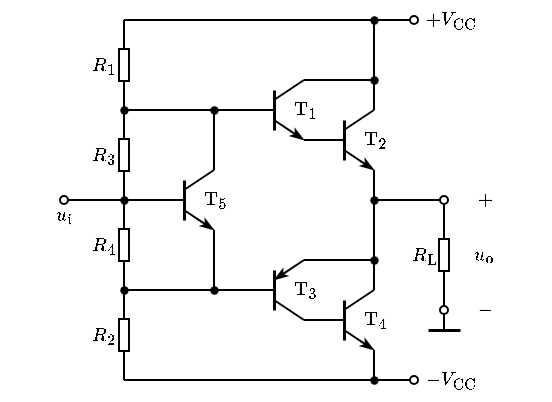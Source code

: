 <mxfile version="17.2.1" type="device"><diagram id="TTbVKE05Jx2TCk3frRQG" name="第 1 页"><mxGraphModel dx="377" dy="274" grid="1" gridSize="5" guides="1" tooltips="1" connect="1" arrows="1" fold="1" page="1" pageScale="1" pageWidth="827" pageHeight="1169" math="1" shadow="0"><root><mxCell id="0"/><mxCell id="1" parent="0"/><mxCell id="QU9Xb4DwGZwwF771YlcY-3" value="$$R_3$$" style="text;html=1;resizable=1;autosize=1;align=center;verticalAlign=middle;points=[];fillColor=none;strokeColor=none;rounded=0;fontSize=8;movable=1;rotatable=1;deletable=1;editable=1;connectable=0;allowArrows=0;" vertex="1" parent="1"><mxGeometry x="345" y="175" width="20" height="15" as="geometry"/></mxCell><mxCell id="QU9Xb4DwGZwwF771YlcY-4" value="" style="endArrow=none;html=1;rounded=0;fontSize=10;startSize=4;endSize=4;entryX=1;entryY=0.5;entryDx=0;entryDy=0;entryPerimeter=0;exitX=0;exitY=0.5;exitDx=0;exitDy=0;exitPerimeter=0;" edge="1" parent="1" target="QU9Xb4DwGZwwF771YlcY-5" source="QU9Xb4DwGZwwF771YlcY-39"><mxGeometry width="50" height="50" relative="1" as="geometry"><mxPoint x="375" y="150" as="sourcePoint"/><mxPoint x="562" y="120.5" as="targetPoint"/></mxGeometry></mxCell><mxCell id="QU9Xb4DwGZwwF771YlcY-5" value="" style="pointerEvents=1;verticalLabelPosition=bottom;shadow=0;dashed=0;align=center;html=1;verticalAlign=top;shape=mxgraph.electrical.resistors.resistor_1;fontSize=10;direction=north;allowArrows=0;" vertex="1" parent="1"><mxGeometry x="362.5" y="170" width="5" height="25" as="geometry"/></mxCell><mxCell id="QU9Xb4DwGZwwF771YlcY-6" value="" style="endArrow=none;html=1;rounded=0;fontSize=10;startSize=4;endSize=4;exitX=0;exitY=0.5;exitDx=0;exitDy=0;exitPerimeter=0;entryX=1;entryY=0.5;entryDx=0;entryDy=0;entryPerimeter=0;" edge="1" parent="1" source="QU9Xb4DwGZwwF771YlcY-5" target="QU9Xb4DwGZwwF771YlcY-10"><mxGeometry width="50" height="50" relative="1" as="geometry"><mxPoint x="454.5" y="110.5" as="sourcePoint"/><mxPoint x="380" y="205" as="targetPoint"/></mxGeometry></mxCell><mxCell id="QU9Xb4DwGZwwF771YlcY-9" value="$$R_4$$" style="text;html=1;resizable=1;autosize=1;align=center;verticalAlign=middle;points=[];fillColor=none;strokeColor=none;rounded=0;fontSize=8;movable=1;rotatable=1;deletable=1;editable=1;connectable=0;allowArrows=0;" vertex="1" parent="1"><mxGeometry x="345" y="220" width="20" height="15" as="geometry"/></mxCell><mxCell id="QU9Xb4DwGZwwF771YlcY-10" value="" style="pointerEvents=1;verticalLabelPosition=bottom;shadow=0;dashed=0;align=center;html=1;verticalAlign=top;shape=mxgraph.electrical.resistors.resistor_1;fontSize=10;direction=north;allowArrows=0;" vertex="1" parent="1"><mxGeometry x="362.5" y="215" width="5" height="25" as="geometry"/></mxCell><mxCell id="QU9Xb4DwGZwwF771YlcY-11" value="" style="endArrow=none;html=1;rounded=0;startArrow=oval;startFill=0;endSize=4;startSize=4;" edge="1" parent="1"><mxGeometry width="50" height="50" relative="1" as="geometry"><mxPoint x="335" y="205" as="sourcePoint"/><mxPoint x="390" y="205" as="targetPoint"/></mxGeometry></mxCell><mxCell id="QU9Xb4DwGZwwF771YlcY-12" value="" style="group" vertex="1" connectable="0" parent="1"><mxGeometry x="380" y="190" width="30" height="30" as="geometry"/></mxCell><mxCell id="QU9Xb4DwGZwwF771YlcY-13" value="" style="endArrow=none;html=1;rounded=0;" edge="1" parent="QU9Xb4DwGZwwF771YlcY-12"><mxGeometry width="50" height="50" relative="1" as="geometry"><mxPoint y="15" as="sourcePoint"/><mxPoint x="15" y="15" as="targetPoint"/></mxGeometry></mxCell><mxCell id="QU9Xb4DwGZwwF771YlcY-14" value="" style="endArrow=none;html=1;rounded=0;strokeWidth=1.5;" edge="1" parent="QU9Xb4DwGZwwF771YlcY-12"><mxGeometry width="50" height="50" relative="1" as="geometry"><mxPoint x="15" y="25" as="sourcePoint"/><mxPoint x="15" y="5" as="targetPoint"/></mxGeometry></mxCell><mxCell id="QU9Xb4DwGZwwF771YlcY-15" value="" style="endArrow=none;html=1;rounded=0;" edge="1" parent="QU9Xb4DwGZwwF771YlcY-12"><mxGeometry width="50" height="50" relative="1" as="geometry"><mxPoint x="15" y="10" as="sourcePoint"/><mxPoint x="30" as="targetPoint"/></mxGeometry></mxCell><mxCell id="QU9Xb4DwGZwwF771YlcY-16" value="" style="endArrow=classicThin;html=1;rounded=0;endFill=1;endSize=4;startSize=4;" edge="1" parent="QU9Xb4DwGZwwF771YlcY-12"><mxGeometry width="50" height="50" relative="1" as="geometry"><mxPoint x="15" y="20" as="sourcePoint"/><mxPoint x="30" y="30" as="targetPoint"/></mxGeometry></mxCell><mxCell id="QU9Xb4DwGZwwF771YlcY-17" value="" style="endArrow=none;html=1;rounded=0;" edge="1" parent="1"><mxGeometry width="50" height="50" relative="1" as="geometry"><mxPoint x="365" y="160" as="sourcePoint"/><mxPoint x="425" y="160" as="targetPoint"/></mxGeometry></mxCell><mxCell id="QU9Xb4DwGZwwF771YlcY-18" value="" style="endArrow=none;html=1;rounded=0;" edge="1" parent="1"><mxGeometry width="50" height="50" relative="1" as="geometry"><mxPoint x="410" y="190" as="sourcePoint"/><mxPoint x="410" y="160" as="targetPoint"/></mxGeometry></mxCell><mxCell id="QU9Xb4DwGZwwF771YlcY-19" value="" style="endArrow=none;html=1;rounded=0;" edge="1" parent="1"><mxGeometry width="50" height="50" relative="1" as="geometry"><mxPoint x="410" y="220" as="sourcePoint"/><mxPoint x="410" y="250" as="targetPoint"/></mxGeometry></mxCell><mxCell id="QU9Xb4DwGZwwF771YlcY-20" value="" style="endArrow=none;html=1;rounded=0;entryX=0;entryY=0.5;entryDx=0;entryDy=0;entryPerimeter=0;exitX=1;exitY=0.5;exitDx=0;exitDy=0;exitPerimeter=0;" edge="1" parent="1" source="QU9Xb4DwGZwwF771YlcY-43" target="QU9Xb4DwGZwwF771YlcY-10"><mxGeometry width="50" height="50" relative="1" as="geometry"><mxPoint x="385" y="260" as="sourcePoint"/><mxPoint x="415" y="235" as="targetPoint"/></mxGeometry></mxCell><mxCell id="QU9Xb4DwGZwwF771YlcY-21" value="" style="endArrow=none;html=1;rounded=0;" edge="1" parent="1"><mxGeometry width="50" height="50" relative="1" as="geometry"><mxPoint x="365" y="250" as="sourcePoint"/><mxPoint x="425" y="250" as="targetPoint"/></mxGeometry></mxCell><mxCell id="QU9Xb4DwGZwwF771YlcY-22" value="$$\mathrm{T}_5$$" style="text;html=1;align=center;verticalAlign=middle;resizable=1;points=[];autosize=1;strokeColor=none;fillColor=none;fontSize=8;movable=1;rotatable=1;deletable=1;editable=1;connectable=1;" vertex="1" parent="1"><mxGeometry x="400" y="195" width="20" height="20" as="geometry"/></mxCell><mxCell id="QU9Xb4DwGZwwF771YlcY-33" value="" style="shape=waypoint;sketch=0;fillStyle=solid;size=6;pointerEvents=1;points=[];fillColor=none;resizable=1;rotatable=1;perimeter=centerPerimeter;snapToPoint=1;fontSize=8;strokeWidth=0.1;movable=1;deletable=1;editable=1;connectable=1;" vertex="1" parent="1"><mxGeometry x="360" y="200" width="10" height="10" as="geometry"/></mxCell><mxCell id="QU9Xb4DwGZwwF771YlcY-34" value="" style="shape=waypoint;sketch=0;fillStyle=solid;size=6;pointerEvents=1;points=[];fillColor=none;resizable=1;rotatable=1;perimeter=centerPerimeter;snapToPoint=1;fontSize=8;strokeWidth=0.1;movable=1;deletable=1;editable=1;connectable=1;" vertex="1" parent="1"><mxGeometry x="360" y="155" width="10" height="10" as="geometry"/></mxCell><mxCell id="QU9Xb4DwGZwwF771YlcY-35" value="" style="shape=waypoint;sketch=0;fillStyle=solid;size=6;pointerEvents=1;points=[];fillColor=none;resizable=1;rotatable=1;perimeter=centerPerimeter;snapToPoint=1;fontSize=8;strokeWidth=0.1;movable=1;deletable=1;editable=1;connectable=1;" vertex="1" parent="1"><mxGeometry x="405" y="155" width="10" height="10" as="geometry"/></mxCell><mxCell id="QU9Xb4DwGZwwF771YlcY-36" value="" style="shape=waypoint;sketch=0;fillStyle=solid;size=6;pointerEvents=1;points=[];fillColor=none;resizable=1;rotatable=1;perimeter=centerPerimeter;snapToPoint=1;fontSize=8;strokeWidth=0.1;movable=1;deletable=1;editable=1;connectable=1;" vertex="1" parent="1"><mxGeometry x="405" y="245" width="10" height="10" as="geometry"/></mxCell><mxCell id="QU9Xb4DwGZwwF771YlcY-37" value="" style="shape=waypoint;sketch=0;fillStyle=solid;size=6;pointerEvents=1;points=[];fillColor=none;resizable=1;rotatable=1;perimeter=centerPerimeter;snapToPoint=1;fontSize=8;strokeWidth=0.1;movable=1;deletable=1;editable=1;connectable=1;" vertex="1" parent="1"><mxGeometry x="360" y="245" width="10" height="10" as="geometry"/></mxCell><mxCell id="QU9Xb4DwGZwwF771YlcY-38" value="$$R_1$$" style="text;html=1;resizable=1;autosize=1;align=center;verticalAlign=middle;points=[];fillColor=none;strokeColor=none;rounded=0;fontSize=8;movable=1;rotatable=1;deletable=1;editable=1;connectable=0;allowArrows=0;" vertex="1" parent="1"><mxGeometry x="345" y="130" width="20" height="15" as="geometry"/></mxCell><mxCell id="QU9Xb4DwGZwwF771YlcY-39" value="" style="pointerEvents=1;verticalLabelPosition=bottom;shadow=0;dashed=0;align=center;html=1;verticalAlign=top;shape=mxgraph.electrical.resistors.resistor_1;fontSize=10;direction=north;allowArrows=0;" vertex="1" parent="1"><mxGeometry x="362.5" y="125" width="5" height="25" as="geometry"/></mxCell><mxCell id="QU9Xb4DwGZwwF771YlcY-40" value="" style="endArrow=none;html=1;rounded=0;fontSize=8;startSize=2;endSize=2;exitX=1;exitY=0.5;exitDx=0;exitDy=0;exitPerimeter=0;" edge="1" parent="1" source="QU9Xb4DwGZwwF771YlcY-39"><mxGeometry width="50" height="50" relative="1" as="geometry"><mxPoint x="370" y="130" as="sourcePoint"/><mxPoint x="365" y="115" as="targetPoint"/></mxGeometry></mxCell><mxCell id="QU9Xb4DwGZwwF771YlcY-41" value="" style="endArrow=oval;html=1;rounded=0;fontSize=8;startSize=4;endSize=4;endFill=0;" edge="1" parent="1"><mxGeometry width="50" height="50" relative="1" as="geometry"><mxPoint x="365" y="115" as="sourcePoint"/><mxPoint x="510" y="115" as="targetPoint"/></mxGeometry></mxCell><mxCell id="QU9Xb4DwGZwwF771YlcY-42" value="$$R_2$$" style="text;html=1;resizable=1;autosize=1;align=center;verticalAlign=middle;points=[];fillColor=none;strokeColor=none;rounded=0;fontSize=8;movable=1;rotatable=1;deletable=1;editable=1;connectable=0;allowArrows=0;" vertex="1" parent="1"><mxGeometry x="345" y="265" width="20" height="15" as="geometry"/></mxCell><mxCell id="QU9Xb4DwGZwwF771YlcY-43" value="" style="pointerEvents=1;verticalLabelPosition=bottom;shadow=0;dashed=0;align=center;html=1;verticalAlign=top;shape=mxgraph.electrical.resistors.resistor_1;fontSize=10;direction=north;allowArrows=0;" vertex="1" parent="1"><mxGeometry x="362.5" y="260" width="5" height="25" as="geometry"/></mxCell><mxCell id="QU9Xb4DwGZwwF771YlcY-44" value="" style="endArrow=none;html=1;rounded=0;fontSize=8;startSize=2;endSize=2;entryX=0;entryY=0.5;entryDx=0;entryDy=0;entryPerimeter=0;" edge="1" parent="1" target="QU9Xb4DwGZwwF771YlcY-43"><mxGeometry width="50" height="50" relative="1" as="geometry"><mxPoint x="365" y="295" as="sourcePoint"/><mxPoint x="475" y="270" as="targetPoint"/></mxGeometry></mxCell><mxCell id="QU9Xb4DwGZwwF771YlcY-45" value="" style="endArrow=oval;html=1;rounded=0;fontSize=8;startSize=4;endSize=4;endFill=0;" edge="1" parent="1"><mxGeometry width="50" height="50" relative="1" as="geometry"><mxPoint x="365" y="295" as="sourcePoint"/><mxPoint x="510" y="295" as="targetPoint"/></mxGeometry></mxCell><mxCell id="QU9Xb4DwGZwwF771YlcY-46" value="" style="group;fontSize=8;strokeWidth=0.1;" vertex="1" connectable="0" parent="1"><mxGeometry x="425" y="145" width="30" height="30" as="geometry"/></mxCell><mxCell id="QU9Xb4DwGZwwF771YlcY-47" value="" style="endArrow=none;html=1;rounded=0;fontSize=8;startSize=2;endSize=2;" edge="1" parent="QU9Xb4DwGZwwF771YlcY-46"><mxGeometry width="50" height="50" relative="1" as="geometry"><mxPoint y="15" as="sourcePoint"/><mxPoint x="15" y="15" as="targetPoint"/></mxGeometry></mxCell><mxCell id="QU9Xb4DwGZwwF771YlcY-48" value="" style="endArrow=none;html=1;rounded=0;strokeWidth=1.5;fontSize=8;startSize=2;endSize=2;" edge="1" parent="QU9Xb4DwGZwwF771YlcY-46"><mxGeometry width="50" height="50" relative="1" as="geometry"><mxPoint x="15" y="25" as="sourcePoint"/><mxPoint x="15" y="5" as="targetPoint"/></mxGeometry></mxCell><mxCell id="QU9Xb4DwGZwwF771YlcY-49" value="" style="endArrow=none;html=1;rounded=0;fontSize=8;startSize=2;endSize=2;" edge="1" parent="QU9Xb4DwGZwwF771YlcY-46"><mxGeometry width="50" height="50" relative="1" as="geometry"><mxPoint x="15" y="10" as="sourcePoint"/><mxPoint x="30" as="targetPoint"/></mxGeometry></mxCell><mxCell id="QU9Xb4DwGZwwF771YlcY-50" value="" style="endArrow=classicThin;html=1;rounded=0;endFill=1;endSize=4;startSize=4;fontSize=8;" edge="1" parent="QU9Xb4DwGZwwF771YlcY-46"><mxGeometry width="50" height="50" relative="1" as="geometry"><mxPoint x="15" y="20" as="sourcePoint"/><mxPoint x="30" y="30" as="targetPoint"/></mxGeometry></mxCell><mxCell id="QU9Xb4DwGZwwF771YlcY-51" value="" style="group;fontSize=8;strokeWidth=0.1;" vertex="1" connectable="0" parent="1"><mxGeometry x="425" y="235" width="30" height="30" as="geometry"/></mxCell><mxCell id="QU9Xb4DwGZwwF771YlcY-52" value="" style="endArrow=none;html=1;rounded=0;fontSize=8;startSize=2;endSize=2;" edge="1" parent="QU9Xb4DwGZwwF771YlcY-51"><mxGeometry width="50" height="50" relative="1" as="geometry"><mxPoint y="15" as="sourcePoint"/><mxPoint x="15" y="15" as="targetPoint"/></mxGeometry></mxCell><mxCell id="QU9Xb4DwGZwwF771YlcY-53" value="" style="endArrow=none;html=1;rounded=0;strokeWidth=1.5;fontSize=8;startSize=2;endSize=2;" edge="1" parent="QU9Xb4DwGZwwF771YlcY-51"><mxGeometry width="50" height="50" relative="1" as="geometry"><mxPoint x="15" y="25" as="sourcePoint"/><mxPoint x="15" y="5" as="targetPoint"/></mxGeometry></mxCell><mxCell id="QU9Xb4DwGZwwF771YlcY-54" value="" style="endArrow=none;html=1;rounded=0;fontSize=8;startSize=2;endSize=2;" edge="1" parent="QU9Xb4DwGZwwF771YlcY-51"><mxGeometry width="50" height="50" relative="1" as="geometry"><mxPoint x="15" y="20" as="sourcePoint"/><mxPoint x="30" y="30" as="targetPoint"/></mxGeometry></mxCell><mxCell id="QU9Xb4DwGZwwF771YlcY-55" value="" style="endArrow=classicThin;html=1;rounded=0;endFill=1;endSize=4;startSize=4;fontSize=8;" edge="1" parent="QU9Xb4DwGZwwF771YlcY-51"><mxGeometry width="50" height="50" relative="1" as="geometry"><mxPoint x="30" as="sourcePoint"/><mxPoint x="15" y="10" as="targetPoint"/></mxGeometry></mxCell><mxCell id="QU9Xb4DwGZwwF771YlcY-56" value="" style="endArrow=none;html=1;rounded=0;fontSize=8;startSize=2;endSize=2;" edge="1" parent="1"><mxGeometry width="50" height="50" relative="1" as="geometry"><mxPoint x="455" y="175" as="sourcePoint"/><mxPoint x="460" y="175" as="targetPoint"/></mxGeometry></mxCell><mxCell id="QU9Xb4DwGZwwF771YlcY-57" value="" style="group;fontSize=8;strokeWidth=0.1;" vertex="1" connectable="0" parent="1"><mxGeometry x="460" y="160" width="30" height="30" as="geometry"/></mxCell><mxCell id="QU9Xb4DwGZwwF771YlcY-58" value="" style="endArrow=none;html=1;rounded=0;fontSize=8;startSize=2;endSize=2;" edge="1" parent="QU9Xb4DwGZwwF771YlcY-57"><mxGeometry width="50" height="50" relative="1" as="geometry"><mxPoint y="15" as="sourcePoint"/><mxPoint x="15" y="15" as="targetPoint"/></mxGeometry></mxCell><mxCell id="QU9Xb4DwGZwwF771YlcY-59" value="" style="endArrow=none;html=1;rounded=0;strokeWidth=1.5;fontSize=8;startSize=2;endSize=2;" edge="1" parent="QU9Xb4DwGZwwF771YlcY-57"><mxGeometry width="50" height="50" relative="1" as="geometry"><mxPoint x="15" y="25" as="sourcePoint"/><mxPoint x="15" y="5" as="targetPoint"/></mxGeometry></mxCell><mxCell id="QU9Xb4DwGZwwF771YlcY-60" value="" style="endArrow=none;html=1;rounded=0;fontSize=8;startSize=2;endSize=2;" edge="1" parent="QU9Xb4DwGZwwF771YlcY-57"><mxGeometry width="50" height="50" relative="1" as="geometry"><mxPoint x="15" y="10" as="sourcePoint"/><mxPoint x="30" as="targetPoint"/></mxGeometry></mxCell><mxCell id="QU9Xb4DwGZwwF771YlcY-61" value="" style="endArrow=classicThin;html=1;rounded=0;endFill=1;endSize=4;startSize=4;fontSize=8;" edge="1" parent="QU9Xb4DwGZwwF771YlcY-57"><mxGeometry width="50" height="50" relative="1" as="geometry"><mxPoint x="15" y="20" as="sourcePoint"/><mxPoint x="30" y="30" as="targetPoint"/></mxGeometry></mxCell><mxCell id="QU9Xb4DwGZwwF771YlcY-62" value="" style="endArrow=none;html=1;rounded=0;fontSize=8;startSize=2;endSize=2;" edge="1" parent="1"><mxGeometry width="50" height="50" relative="1" as="geometry"><mxPoint x="455" y="235" as="sourcePoint"/><mxPoint x="490" y="235" as="targetPoint"/></mxGeometry></mxCell><mxCell id="QU9Xb4DwGZwwF771YlcY-63" value="" style="endArrow=none;html=1;rounded=0;fontSize=8;startSize=2;endSize=2;" edge="1" parent="1"><mxGeometry width="50" height="50" relative="1" as="geometry"><mxPoint x="455" y="265" as="sourcePoint"/><mxPoint x="460" y="265" as="targetPoint"/></mxGeometry></mxCell><mxCell id="QU9Xb4DwGZwwF771YlcY-64" value="" style="group;fontSize=8;strokeWidth=0.1;" vertex="1" connectable="0" parent="1"><mxGeometry x="460" y="250" width="30" height="30" as="geometry"/></mxCell><mxCell id="QU9Xb4DwGZwwF771YlcY-65" value="" style="endArrow=none;html=1;rounded=0;fontSize=8;startSize=2;endSize=2;" edge="1" parent="QU9Xb4DwGZwwF771YlcY-64"><mxGeometry width="50" height="50" relative="1" as="geometry"><mxPoint y="15" as="sourcePoint"/><mxPoint x="15" y="15" as="targetPoint"/></mxGeometry></mxCell><mxCell id="QU9Xb4DwGZwwF771YlcY-66" value="" style="endArrow=none;html=1;rounded=0;strokeWidth=1.5;fontSize=8;startSize=2;endSize=2;" edge="1" parent="QU9Xb4DwGZwwF771YlcY-64"><mxGeometry width="50" height="50" relative="1" as="geometry"><mxPoint x="15" y="25" as="sourcePoint"/><mxPoint x="15" y="5" as="targetPoint"/></mxGeometry></mxCell><mxCell id="QU9Xb4DwGZwwF771YlcY-67" value="" style="endArrow=none;html=1;rounded=0;fontSize=8;startSize=2;endSize=2;" edge="1" parent="QU9Xb4DwGZwwF771YlcY-64"><mxGeometry width="50" height="50" relative="1" as="geometry"><mxPoint x="15" y="10" as="sourcePoint"/><mxPoint x="30" as="targetPoint"/></mxGeometry></mxCell><mxCell id="QU9Xb4DwGZwwF771YlcY-68" value="" style="endArrow=classicThin;html=1;rounded=0;endFill=1;endSize=4;startSize=4;fontSize=8;" edge="1" parent="QU9Xb4DwGZwwF771YlcY-64"><mxGeometry width="50" height="50" relative="1" as="geometry"><mxPoint x="15" y="20" as="sourcePoint"/><mxPoint x="30" y="30" as="targetPoint"/></mxGeometry></mxCell><mxCell id="QU9Xb4DwGZwwF771YlcY-69" value="" style="endArrow=none;html=1;rounded=0;fontSize=8;startSize=2;endSize=2;" edge="1" parent="1"><mxGeometry width="50" height="50" relative="1" as="geometry"><mxPoint x="490" y="280" as="sourcePoint"/><mxPoint x="490" y="295" as="targetPoint"/></mxGeometry></mxCell><mxCell id="QU9Xb4DwGZwwF771YlcY-70" value="" style="endArrow=none;html=1;rounded=0;fontSize=8;startSize=2;endSize=2;" edge="1" parent="1"><mxGeometry width="50" height="50" relative="1" as="geometry"><mxPoint x="490" y="250" as="sourcePoint"/><mxPoint x="490" y="190" as="targetPoint"/></mxGeometry></mxCell><mxCell id="QU9Xb4DwGZwwF771YlcY-72" value="" style="endArrow=none;html=1;rounded=0;fontSize=8;startSize=2;endSize=2;" edge="1" parent="1"><mxGeometry width="50" height="50" relative="1" as="geometry"><mxPoint x="490" y="160" as="sourcePoint"/><mxPoint x="490" y="115" as="targetPoint"/></mxGeometry></mxCell><mxCell id="QU9Xb4DwGZwwF771YlcY-73" value="" style="endArrow=none;html=1;rounded=0;fontSize=8;startSize=2;endSize=2;" edge="1" parent="1"><mxGeometry width="50" height="50" relative="1" as="geometry"><mxPoint x="455" y="145" as="sourcePoint"/><mxPoint x="490" y="145" as="targetPoint"/></mxGeometry></mxCell><mxCell id="QU9Xb4DwGZwwF771YlcY-74" value="" style="endArrow=none;html=1;rounded=0;fontSize=8;startSize=2;endSize=2;" edge="1" parent="1"><mxGeometry width="50" height="50" relative="1" as="geometry"><mxPoint x="490" y="205" as="sourcePoint"/><mxPoint x="523" y="205" as="targetPoint"/></mxGeometry></mxCell><mxCell id="QU9Xb4DwGZwwF771YlcY-76" value="$$u_\mathrm{o}$$" style="text;html=1;align=center;verticalAlign=middle;resizable=1;points=[];autosize=1;strokeColor=none;fillColor=none;fontSize=8;movable=1;rotatable=1;deletable=1;editable=1;connectable=0;allowArrows=0;" vertex="1" parent="1"><mxGeometry x="535" y="225" width="20" height="15" as="geometry"/></mxCell><mxCell id="QU9Xb4DwGZwwF771YlcY-77" value="$$R_\mathrm{L}$$" style="text;html=1;resizable=1;autosize=1;align=center;verticalAlign=middle;points=[];fillColor=none;strokeColor=none;rounded=0;fontSize=8;movable=1;rotatable=1;deletable=1;editable=1;connectable=0;allowArrows=0;" vertex="1" parent="1"><mxGeometry x="505" y="225" width="20" height="15" as="geometry"/></mxCell><mxCell id="QU9Xb4DwGZwwF771YlcY-78" value="" style="endArrow=none;html=1;rounded=0;fontSize=10;startSize=4;endSize=4;entryX=1;entryY=0.5;entryDx=0;entryDy=0;entryPerimeter=0;startArrow=oval;startFill=0;" edge="1" parent="1" target="QU9Xb4DwGZwwF771YlcY-79"><mxGeometry width="50" height="50" relative="1" as="geometry"><mxPoint x="525" y="205" as="sourcePoint"/><mxPoint x="722" y="175.5" as="targetPoint"/></mxGeometry></mxCell><mxCell id="QU9Xb4DwGZwwF771YlcY-79" value="" style="pointerEvents=1;verticalLabelPosition=bottom;shadow=0;dashed=0;align=center;html=1;verticalAlign=top;shape=mxgraph.electrical.resistors.resistor_1;fontSize=10;direction=north;allowArrows=0;" vertex="1" parent="1"><mxGeometry x="522.5" y="220" width="5" height="25" as="geometry"/></mxCell><mxCell id="QU9Xb4DwGZwwF771YlcY-80" value="" style="endArrow=oval;html=1;rounded=0;fontSize=10;startSize=4;endSize=4;exitX=0;exitY=0.5;exitDx=0;exitDy=0;exitPerimeter=0;endFill=0;" edge="1" parent="1" source="QU9Xb4DwGZwwF771YlcY-79"><mxGeometry width="50" height="50" relative="1" as="geometry"><mxPoint x="614.5" y="160.5" as="sourcePoint"/><mxPoint x="525" y="260" as="targetPoint"/></mxGeometry></mxCell><mxCell id="QU9Xb4DwGZwwF771YlcY-81" value="$$+$$" style="text;html=1;align=center;verticalAlign=middle;resizable=1;points=[];autosize=1;strokeColor=none;fillColor=none;fontSize=8;movable=1;rotatable=1;deletable=1;editable=1;connectable=0;allowArrows=0;" vertex="1" parent="1"><mxGeometry x="540" y="200" width="10" height="10" as="geometry"/></mxCell><mxCell id="QU9Xb4DwGZwwF771YlcY-82" value="$$-$$" style="text;html=1;align=center;verticalAlign=middle;resizable=1;points=[];autosize=1;strokeColor=none;fillColor=none;fontSize=8;movable=1;rotatable=1;deletable=1;editable=1;connectable=0;allowArrows=0;" vertex="1" parent="1"><mxGeometry x="540" y="255" width="10" height="10" as="geometry"/></mxCell><mxCell id="QU9Xb4DwGZwwF771YlcY-83" value="" style="endArrow=none;html=1;rounded=0;fontSize=8;startSize=4;endSize=4;" edge="1" parent="1"><mxGeometry width="50" height="50" relative="1" as="geometry"><mxPoint x="525" y="270" as="sourcePoint"/><mxPoint x="525" y="262" as="targetPoint"/></mxGeometry></mxCell><mxCell id="QU9Xb4DwGZwwF771YlcY-84" value="" style="endArrow=none;html=1;rounded=0;fontSize=8;startSize=4;endSize=4;strokeWidth=1.5;" edge="1" parent="1"><mxGeometry width="50" height="50" relative="1" as="geometry"><mxPoint x="517" y="270" as="sourcePoint"/><mxPoint x="533" y="270" as="targetPoint"/></mxGeometry></mxCell><mxCell id="QU9Xb4DwGZwwF771YlcY-86" value="$$+V_\mathrm{CC}$$" style="text;html=1;align=center;verticalAlign=middle;resizable=1;points=[];autosize=1;strokeColor=none;fillColor=none;fontSize=8;movable=1;rotatable=1;deletable=1;editable=1;connectable=1;" vertex="1" parent="1"><mxGeometry x="510" y="105" width="35" height="20" as="geometry"/></mxCell><mxCell id="QU9Xb4DwGZwwF771YlcY-87" value="$$-V_\mathrm{CC}$$" style="text;html=1;align=center;verticalAlign=middle;resizable=1;points=[];autosize=1;strokeColor=none;fillColor=none;fontSize=8;movable=1;rotatable=1;deletable=1;editable=1;connectable=1;" vertex="1" parent="1"><mxGeometry x="510" y="285" width="35" height="20" as="geometry"/></mxCell><mxCell id="QU9Xb4DwGZwwF771YlcY-88" value="$$\mathrm{T}_1$$" style="text;html=1;align=center;verticalAlign=middle;resizable=1;points=[];autosize=1;strokeColor=none;fillColor=none;fontSize=8;movable=1;rotatable=1;deletable=1;editable=1;connectable=1;" vertex="1" parent="1"><mxGeometry x="445" y="150" width="20" height="20" as="geometry"/></mxCell><mxCell id="QU9Xb4DwGZwwF771YlcY-89" value="$$\mathrm{T}_2$$" style="text;html=1;align=center;verticalAlign=middle;resizable=1;points=[];autosize=1;strokeColor=none;fillColor=none;fontSize=8;movable=1;rotatable=1;deletable=1;editable=1;connectable=1;" vertex="1" parent="1"><mxGeometry x="480" y="165" width="20" height="20" as="geometry"/></mxCell><mxCell id="QU9Xb4DwGZwwF771YlcY-90" value="$$\mathrm{T}_3$$" style="text;html=1;align=center;verticalAlign=middle;resizable=1;points=[];autosize=1;strokeColor=none;fillColor=none;fontSize=8;movable=1;rotatable=1;deletable=1;editable=1;connectable=1;" vertex="1" parent="1"><mxGeometry x="445" y="240" width="20" height="20" as="geometry"/></mxCell><mxCell id="QU9Xb4DwGZwwF771YlcY-91" value="$$\mathrm{T}_4$$" style="text;html=1;align=center;verticalAlign=middle;resizable=1;points=[];autosize=1;strokeColor=none;fillColor=none;fontSize=8;movable=1;rotatable=1;deletable=1;editable=1;connectable=1;" vertex="1" parent="1"><mxGeometry x="480" y="255" width="20" height="20" as="geometry"/></mxCell><mxCell id="QU9Xb4DwGZwwF771YlcY-92" value="$$u_\mathrm{i}$$" style="text;html=1;align=center;verticalAlign=middle;resizable=1;points=[];autosize=1;strokeColor=none;fillColor=none;fontSize=8;movable=1;rotatable=1;deletable=1;editable=1;connectable=1;" vertex="1" parent="1"><mxGeometry x="325" y="205" width="20" height="15" as="geometry"/></mxCell><mxCell id="QU9Xb4DwGZwwF771YlcY-93" value="" style="shape=waypoint;sketch=0;fillStyle=solid;size=6;pointerEvents=1;points=[];fillColor=none;resizable=1;rotatable=1;perimeter=centerPerimeter;snapToPoint=1;fontSize=8;strokeWidth=0.1;movable=1;deletable=1;editable=1;connectable=1;" vertex="1" parent="1"><mxGeometry x="485" y="140" width="10" height="10" as="geometry"/></mxCell><mxCell id="QU9Xb4DwGZwwF771YlcY-94" value="" style="shape=waypoint;sketch=0;fillStyle=solid;size=6;pointerEvents=1;points=[];fillColor=none;resizable=1;rotatable=1;perimeter=centerPerimeter;snapToPoint=1;fontSize=8;strokeWidth=0.1;movable=1;deletable=1;editable=1;connectable=1;" vertex="1" parent="1"><mxGeometry x="485" y="110" width="10" height="10" as="geometry"/></mxCell><mxCell id="QU9Xb4DwGZwwF771YlcY-95" value="" style="shape=waypoint;sketch=0;fillStyle=solid;size=6;pointerEvents=1;points=[];fillColor=none;resizable=1;rotatable=1;perimeter=centerPerimeter;snapToPoint=1;fontSize=8;strokeWidth=0.1;movable=1;deletable=1;editable=1;connectable=1;" vertex="1" parent="1"><mxGeometry x="485" y="200" width="10" height="10" as="geometry"/></mxCell><mxCell id="QU9Xb4DwGZwwF771YlcY-96" value="" style="shape=waypoint;sketch=0;fillStyle=solid;size=6;pointerEvents=1;points=[];fillColor=none;resizable=1;rotatable=1;perimeter=centerPerimeter;snapToPoint=1;fontSize=8;strokeWidth=0.1;movable=1;deletable=1;editable=1;connectable=1;" vertex="1" parent="1"><mxGeometry x="485" y="230" width="10" height="10" as="geometry"/></mxCell><mxCell id="QU9Xb4DwGZwwF771YlcY-97" value="" style="shape=waypoint;sketch=0;fillStyle=solid;size=6;pointerEvents=1;points=[];fillColor=none;resizable=1;rotatable=1;perimeter=centerPerimeter;snapToPoint=1;fontSize=8;strokeWidth=0.1;movable=1;deletable=1;editable=1;connectable=1;" vertex="1" parent="1"><mxGeometry x="485" y="290" width="10" height="10" as="geometry"/></mxCell></root></mxGraphModel></diagram></mxfile>